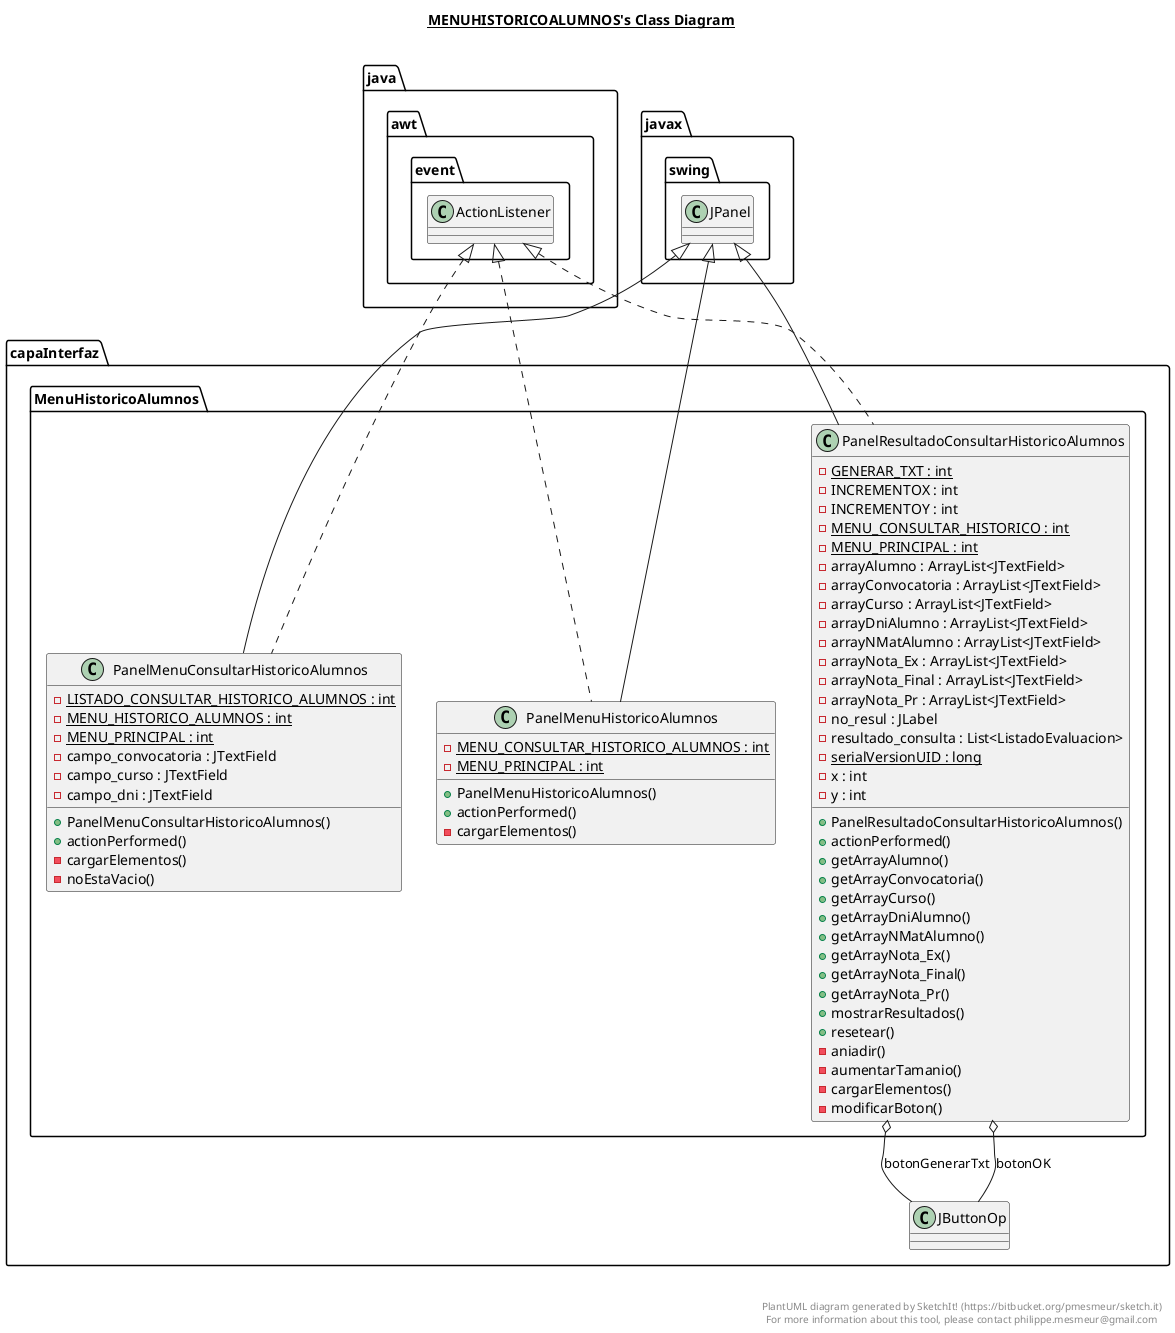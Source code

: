 @startuml

title __MENUHISTORICOALUMNOS's Class Diagram__\n

  namespace capaInterfaz {
    namespace MenuHistoricoAlumnos {
      class capaInterfaz.MenuHistoricoAlumnos.PanelMenuConsultarHistoricoAlumnos {
          {static} - LISTADO_CONSULTAR_HISTORICO_ALUMNOS : int
          {static} - MENU_HISTORICO_ALUMNOS : int
          {static} - MENU_PRINCIPAL : int
          - campo_convocatoria : JTextField
          - campo_curso : JTextField
          - campo_dni : JTextField
          + PanelMenuConsultarHistoricoAlumnos()
          + actionPerformed()
          - cargarElementos()
          - noEstaVacio()
      }
    }
  }
  

  namespace capaInterfaz {
    namespace MenuHistoricoAlumnos {
      class capaInterfaz.MenuHistoricoAlumnos.PanelMenuHistoricoAlumnos {
          {static} - MENU_CONSULTAR_HISTORICO_ALUMNOS : int
          {static} - MENU_PRINCIPAL : int
          + PanelMenuHistoricoAlumnos()
          + actionPerformed()
          - cargarElementos()
      }
    }
  }
  

  namespace capaInterfaz {
    namespace MenuHistoricoAlumnos {
      class capaInterfaz.MenuHistoricoAlumnos.PanelResultadoConsultarHistoricoAlumnos {
          {static} - GENERAR_TXT : int
          - INCREMENTOX : int
          - INCREMENTOY : int
          {static} - MENU_CONSULTAR_HISTORICO : int
          {static} - MENU_PRINCIPAL : int
          - arrayAlumno : ArrayList<JTextField>
          - arrayConvocatoria : ArrayList<JTextField>
          - arrayCurso : ArrayList<JTextField>
          - arrayDniAlumno : ArrayList<JTextField>
          - arrayNMatAlumno : ArrayList<JTextField>
          - arrayNota_Ex : ArrayList<JTextField>
          - arrayNota_Final : ArrayList<JTextField>
          - arrayNota_Pr : ArrayList<JTextField>
          - no_resul : JLabel
          - resultado_consulta : List<ListadoEvaluacion>
          {static} - serialVersionUID : long
          - x : int
          - y : int
          + PanelResultadoConsultarHistoricoAlumnos()
          + actionPerformed()
          + getArrayAlumno()
          + getArrayConvocatoria()
          + getArrayCurso()
          + getArrayDniAlumno()
          + getArrayNMatAlumno()
          + getArrayNota_Ex()
          + getArrayNota_Final()
          + getArrayNota_Pr()
          + mostrarResultados()
          + resetear()
          - aniadir()
          - aumentarTamanio()
          - cargarElementos()
          - modificarBoton()
      }
    }
  }
  

  capaInterfaz.MenuHistoricoAlumnos.PanelMenuConsultarHistoricoAlumnos .up.|> java.awt.event.ActionListener
  capaInterfaz.MenuHistoricoAlumnos.PanelMenuConsultarHistoricoAlumnos -up-|> javax.swing.JPanel
  capaInterfaz.MenuHistoricoAlumnos.PanelMenuHistoricoAlumnos .up.|> java.awt.event.ActionListener
  capaInterfaz.MenuHistoricoAlumnos.PanelMenuHistoricoAlumnos -up-|> javax.swing.JPanel
  capaInterfaz.MenuHistoricoAlumnos.PanelResultadoConsultarHistoricoAlumnos .up.|> java.awt.event.ActionListener
  capaInterfaz.MenuHistoricoAlumnos.PanelResultadoConsultarHistoricoAlumnos -up-|> javax.swing.JPanel
  capaInterfaz.MenuHistoricoAlumnos.PanelResultadoConsultarHistoricoAlumnos o-- capaInterfaz.JButtonOp : botonGenerarTxt
  capaInterfaz.MenuHistoricoAlumnos.PanelResultadoConsultarHistoricoAlumnos o-- capaInterfaz.JButtonOp : botonOK


right footer


PlantUML diagram generated by SketchIt! (https://bitbucket.org/pmesmeur/sketch.it)
For more information about this tool, please contact philippe.mesmeur@gmail.com
endfooter

@enduml
